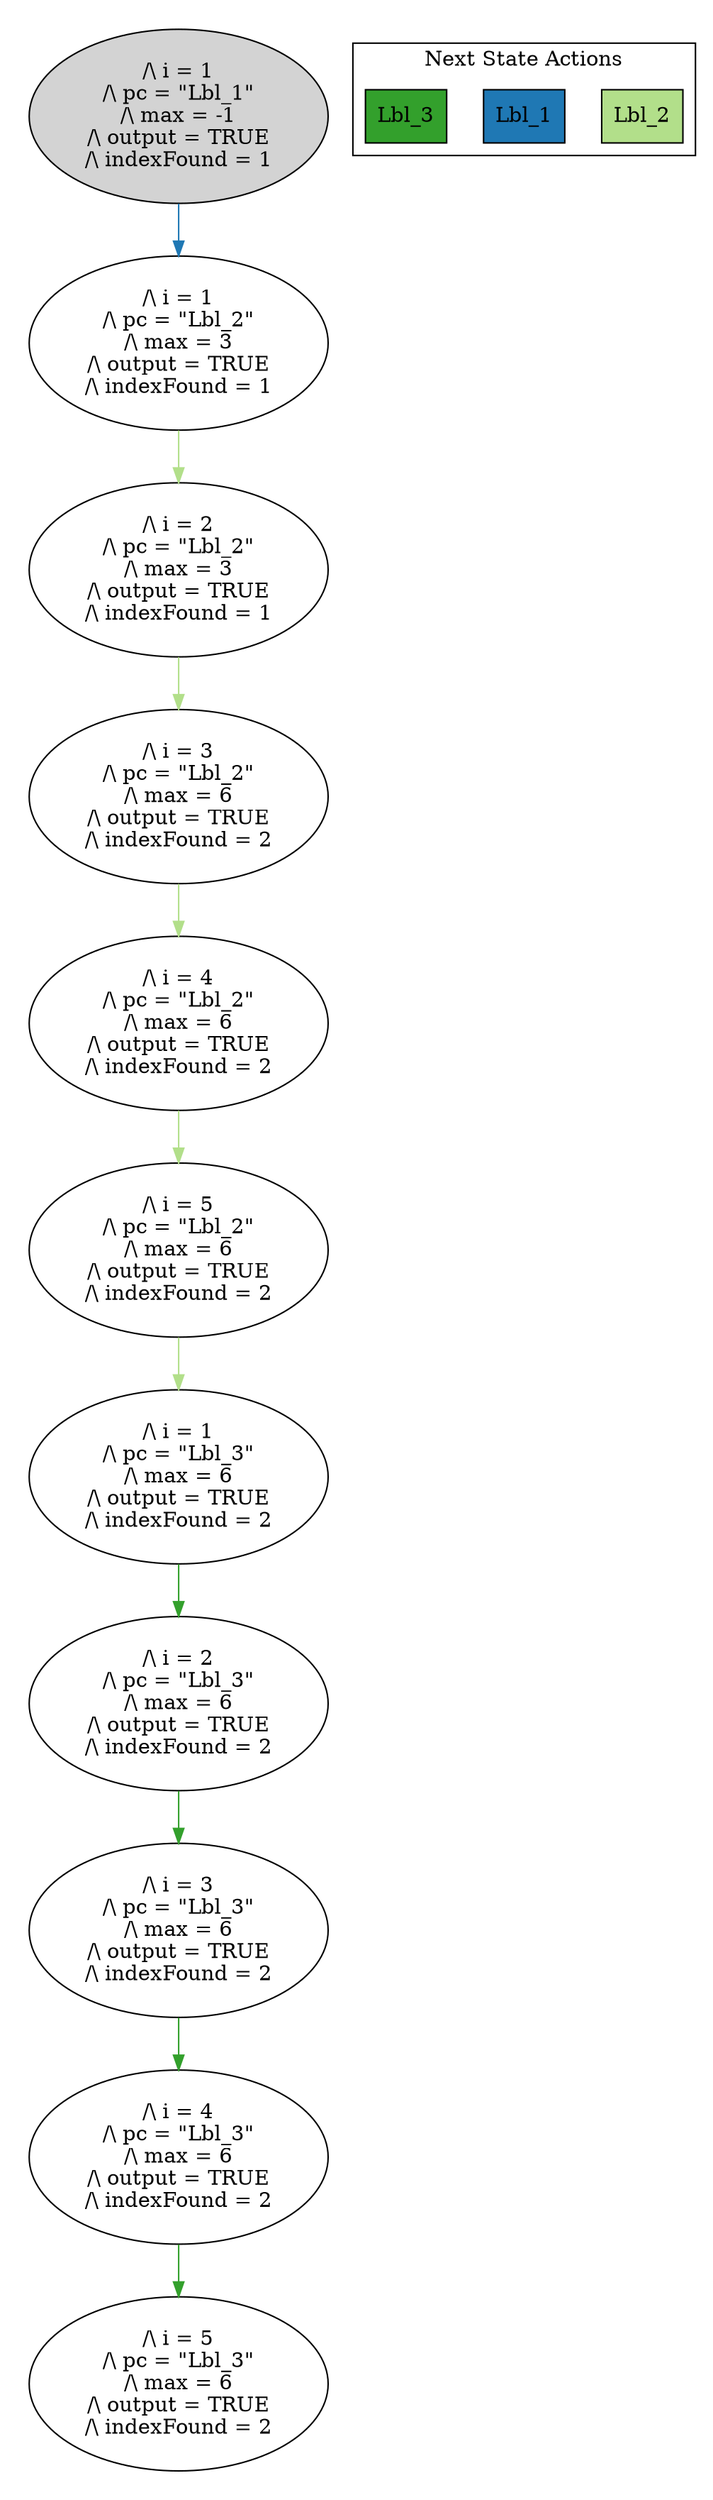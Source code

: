 strict digraph DiskGraph {
edge [colorscheme="paired12"]
nodesep=0.35;
subgraph cluster_graph {
color="white";
1877340266779865112 [label="/\\ i = 1\n/\\ pc = \"Lbl_1\"\n/\\ max = -1\n/\\ output = TRUE\n/\\ indexFound = 1",style = filled]
1877340266779865112 -> -5243583013633114909 [label="",color="2",fontcolor="2"];
-5243583013633114909 [label="/\\ i = 1\n/\\ pc = \"Lbl_2\"\n/\\ max = 3\n/\\ output = TRUE\n/\\ indexFound = 1"];
-5243583013633114909 -> -1921851778823899806 [label="",color="3",fontcolor="3"];
-1921851778823899806 [label="/\\ i = 2\n/\\ pc = \"Lbl_2\"\n/\\ max = 3\n/\\ output = TRUE\n/\\ indexFound = 1"];
-1921851778823899806 -> 3216372635187758387 [label="",color="3",fontcolor="3"];
3216372635187758387 [label="/\\ i = 3\n/\\ pc = \"Lbl_2\"\n/\\ max = 6\n/\\ output = TRUE\n/\\ indexFound = 2"];
3216372635187758387 -> 8913529874469095889 [label="",color="3",fontcolor="3"];
8913529874469095889 [label="/\\ i = 4\n/\\ pc = \"Lbl_2\"\n/\\ max = 6\n/\\ output = TRUE\n/\\ indexFound = 2"];
8913529874469095889 -> -8611823482426599887 [label="",color="3",fontcolor="3"];
-8611823482426599887 [label="/\\ i = 5\n/\\ pc = \"Lbl_2\"\n/\\ max = 6\n/\\ output = TRUE\n/\\ indexFound = 2"];
-8611823482426599887 -> 7448418175445095131 [label="",color="3",fontcolor="3"];
7448418175445095131 [label="/\\ i = 1\n/\\ pc = \"Lbl_3\"\n/\\ max = 6\n/\\ output = TRUE\n/\\ indexFound = 2"];
7448418175445095131 -> 3832880111018335066 [label="",color="4",fontcolor="4"];
3832880111018335066 [label="/\\ i = 2\n/\\ pc = \"Lbl_3\"\n/\\ max = 6\n/\\ output = TRUE\n/\\ indexFound = 2"];
3832880111018335066 -> -4107652033524267846 [label="",color="4",fontcolor="4"];
-4107652033524267846 [label="/\\ i = 3\n/\\ pc = \"Lbl_3\"\n/\\ max = 6\n/\\ output = TRUE\n/\\ indexFound = 2"];
-4107652033524267846 -> -7931030455722751912 [label="",color="4",fontcolor="4"];
-7931030455722751912 [label="/\\ i = 4\n/\\ pc = \"Lbl_3\"\n/\\ max = 6\n/\\ output = TRUE\n/\\ indexFound = 2"];
-7931030455722751912 -> 7070864480998987704 [label="",color="4",fontcolor="4"];
7070864480998987704 [label="/\\ i = 5\n/\\ pc = \"Lbl_3\"\n/\\ max = 6\n/\\ output = TRUE\n/\\ indexFound = 2"];
{rank = same; 1877340266779865112;}
{rank = same; -5243583013633114909;}
{rank = same; -1921851778823899806;}
{rank = same; 3216372635187758387;}
{rank = same; 8913529874469095889;}
{rank = same; -8611823482426599887;}
{rank = same; 7448418175445095131;}
{rank = same; 3832880111018335066;}
{rank = same; -4107652033524267846;}
{rank = same; -7931030455722751912;}
}
subgraph cluster_legend {graph[style=bold];label = "Next State Actions" style="solid"
node [ labeljust="l",colorscheme="paired12",style=filled,shape=record ]
Lbl_2 [label="Lbl_2",fillcolor=3]
Lbl_1 [label="Lbl_1",fillcolor=2]
Lbl_3 [label="Lbl_3",fillcolor=4]
}}